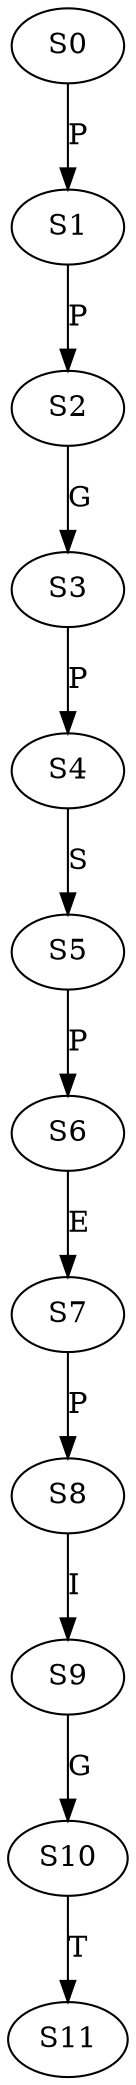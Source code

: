 strict digraph  {
	S0 -> S1 [ label = P ];
	S1 -> S2 [ label = P ];
	S2 -> S3 [ label = G ];
	S3 -> S4 [ label = P ];
	S4 -> S5 [ label = S ];
	S5 -> S6 [ label = P ];
	S6 -> S7 [ label = E ];
	S7 -> S8 [ label = P ];
	S8 -> S9 [ label = I ];
	S9 -> S10 [ label = G ];
	S10 -> S11 [ label = T ];
}
